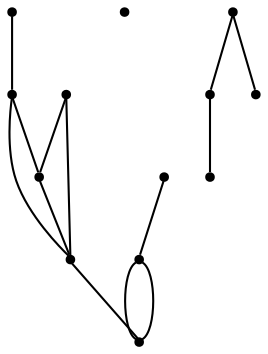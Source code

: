 graph {
  node [shape=point,comment="{\"directed\":false,\"doi\":\"10.1007/978-3-030-35802-0_25\",\"figure\":\"1 (2)\"}"]

  v0 [pos="859.5535747526128,421.8568096281751"]
  v1 [pos="854.0527315028204,486.3662104397513"]
  v2 [pos="836.0498330378607,230.82860686130653"]
  v3 [pos="720.5314253196229,293.8381064330062"]
  v4 [pos="768.5390909710976,367.8487761455268"]
  v5 [pos="750.5361925061379,218.3267684547211"]
  v6 [pos="761.5379425941408,510.3697848507112"]
  v7 [pos="656.021166330353,352.8466717978458"]
  v8 [pos="547.003784083878,398.85334556788075"]
  v9 [pos="646.0195984643206,261.3331230954413"]
  v10 [pos="604.5129582846089,515.3705710834561"]
  v11 [pos="582.5094581086032,312.3405830982212"]
  v12 [pos="552.5046909220883,485.8661572515321"]

  v8 -- v12 [id="-5",pos="547.003784083878,398.85334556788075 549.7543010914009,442.35978519063934 549.7543010914009,442.35978519063934 549.7543010914009,442.35978519063934 552.5046909220883,485.8661572515321 552.5046909220883,485.8661572515321 552.5046909220883,485.8661572515321"]
  v0 -- v2 [id="-11",pos="859.5535747526128,421.8568096281751 847.801672101028,326.3427718323792 847.801672101028,326.3427718323792 847.801672101028,326.3427718323792 836.0498330378607,230.82860686130653 836.0498330378607,230.82860686130653 836.0498330378607,230.82860686130653"]
  v2 -- v3 [id="-12",pos="836.0498330378607,230.82860686130653 778.2906291787418,262.33335664715634 778.2906291787418,262.33335664715634 778.2906291787418,262.33335664715634 720.5314253196229,293.8381064330062 720.5314253196229,293.8381064330062 720.5314253196229,293.8381064330062"]
  v2 -- v4 [id="-14",pos="836.0498330378607,230.82860686130653 802.2946209755235,299.33459010074114 802.2946209755235,299.33459010074114 802.2946209755235,299.33459010074114 768.5390909710976,367.8487761455268 768.5390909710976,367.8487761455268 768.5390909710976,367.8487761455268"]
  v11 -- v9 [id="-16",pos="582.5094581086032,312.3405830982212 614.2644964922531,286.83694847828883 614.2644964922531,286.83694847828883 614.2644964922531,286.83694847828883 646.0195984643206,261.3331230954413 646.0195984643206,261.3331230954413 646.0195984643206,261.3331230954413"]
  v8 -- v10 [id="-18",pos="547.003784083878,398.85334556788075 575.7584029784523,457.1120219133068 575.7584029784523,457.1120219133068 575.7584029784523,457.1120219133068 604.5129582846089,515.3705710834561 604.5129582846089,515.3705710834561 604.5129582846089,515.3705710834561"]
  v4 -- v3 [id="-22",pos="768.5390909710976,367.8487761455268 744.5352899395691,330.84344128926654 744.5352899395691,330.84344128926654 744.5352899395691,330.84344128926654 720.5314253196229,293.8381064330062 720.5314253196229,293.8381064330062 720.5314253196229,293.8381064330062"]
  v10 -- v6 [id="-23",pos="604.5129582846089,515.3705710834561 683.0254504393748,512.8702097609028 683.0254504393748,512.8702097609028 683.0254504393748,512.8702097609028 761.5379425941408,510.3697848507112 761.5379425941408,510.3697848507112 761.5379425941408,510.3697848507112"]
  v9 -- v5 [id="-29",pos="646.0195984643206,261.3331230954413 698.2778954852292,239.83004115653875 698.2778954852292,239.83004115653875 698.2778954852292,239.83004115653875 750.5361925061379,218.3267684547211 750.5361925061379,218.3267684547211 750.5361925061379,218.3267684547211"]
  v9 -- v5 [id="-30",pos="646.0195984643206,261.3331230954413 717.0560639387618,249.92734481160937 717.0560639387618,249.92734481160937 717.0560639387618,249.92734481160937 750.5361925061379,218.3267684547211 750.5361925061379,218.3267684547211 750.5361925061379,218.3267684547211"]
  v7 -- v3 [id="-34",pos="656.021166330353,352.8466717978458 688.2763276191969,323.3423255277876 688.2763276191969,323.3423255277876 688.2763276191969,323.3423255277876 720.5314253196229,293.8381064330062 720.5314253196229,293.8381064330062 720.5314253196229,293.8381064330062"]
  v7 -- v4 [id="-36",pos="656.021166330353,352.8466717978458 712.2801286507253,360.3477557655055 712.2801286507253,360.3477557655055 712.2801286507253,360.3477557655055 768.5390909710976,367.8487761455268 768.5390909710976,367.8487761455268 768.5390909710976,367.8487761455268"]
  v3 -- v5 [id="-41",pos="720.5314253196229,293.8381064330062 735.5337771186717,256.0824374438636 735.5337771186717,256.0824374438636 735.5337771186717,256.0824374438636 750.5361925061379,218.3267684547211 750.5361925061379,218.3267684547211 750.5361925061379,218.3267684547211"]
}
